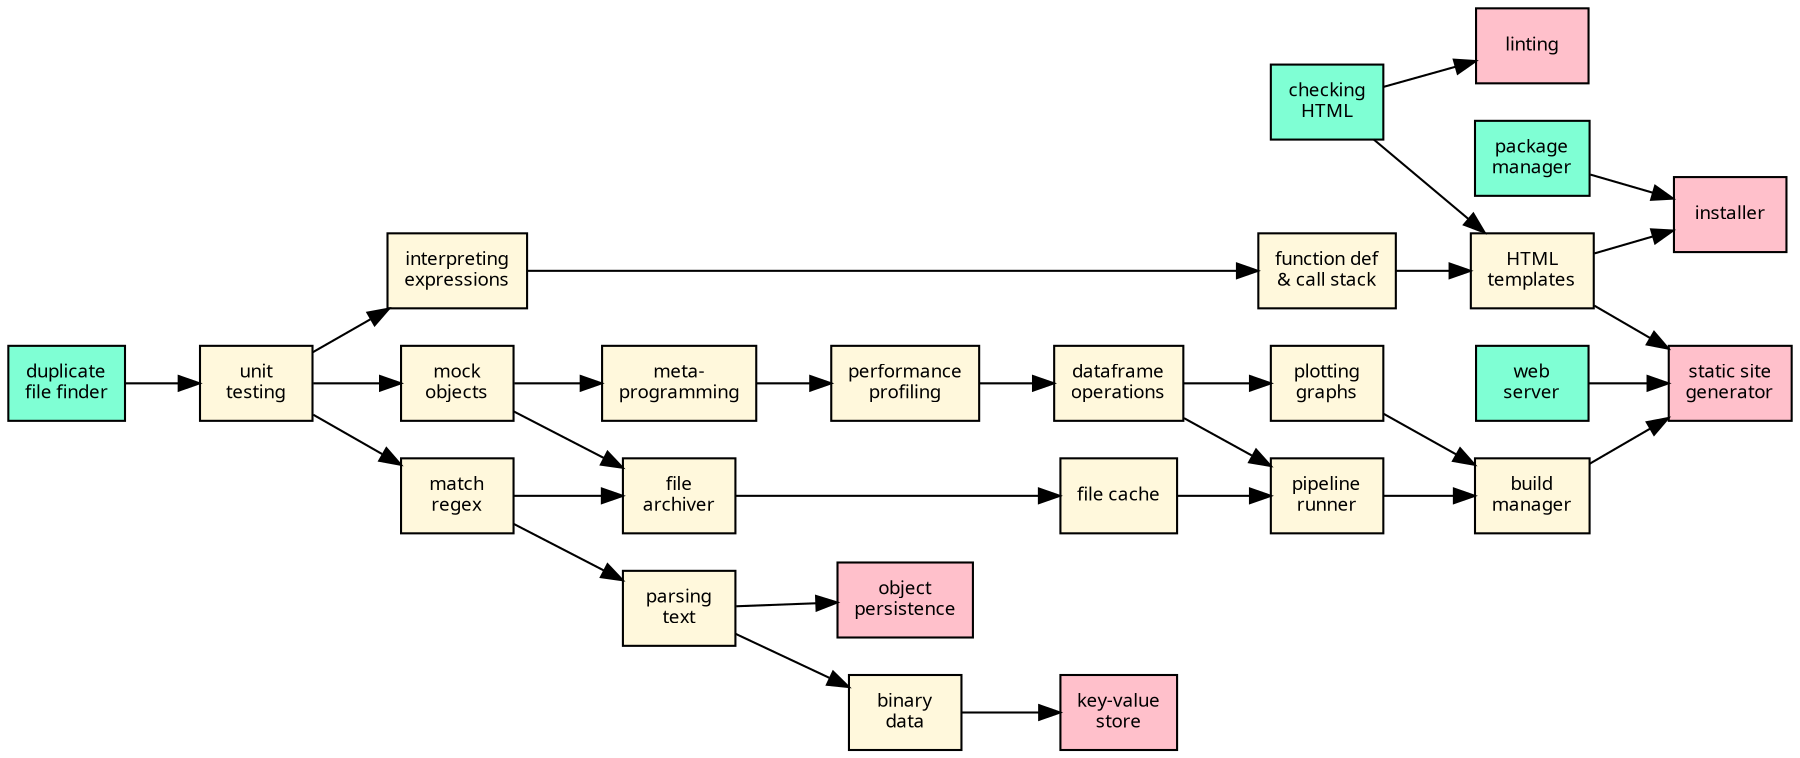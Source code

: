digraph syllabus {
  node [fontname = Verdana, fontsize = 9, shape = box, style = filled];
  rankdir = RL;
  edge [dir = "back"];

  archive [label = "file\narchiver", fillcolor = cornsilk];
  binary [label = "binary\ndata", fillcolor = cornsilk];
  build [label = "build\nmanager", fillcolor = cornsilk];
  cache [label = "file cache", fillcolor = cornsilk];
  check [label = "checking\nHTML", fillcolor = aquamarine];
  db [label = "key-value\nstore", fillcolor = pink];
  df [label = "dataframe\noperations", fillcolor = cornsilk];
  dup [label = "duplicate\nfile finder", fillcolor = aquamarine];
  func [label = "function def\n& call stack", fillcolor = cornsilk];
  install [label = "installer", fillcolor = pink];
  interp [label = "interpreting\nexpressions", fillcolor = cornsilk];
  lint [label = "linting", fillcolor = pink];
  meta [label = "meta-\nprogramming", fillcolor = cornsilk];
  mock [label = "mock\nobjects", fillcolor = cornsilk];
  pack [label = "package\nmanager", fillcolor = aquamarine];
  parse [label = "parsing\ntext", fillcolor = cornsilk];
  perf [label = "performance\nprofiling", fillcolor = cornsilk];
  persist [label = "object\npersistence", fillcolor = pink];
  pipe [label = "pipeline\nrunner", fillcolor = cornsilk];
  plot [label = "plotting\ngraphs", fillcolor = cornsilk];
  re [label = "match\nregex", fillcolor = cornsilk];
  server [label = "web\nserver", fillcolor = aquamarine];
  ssg [label = "static site\ngenerator", fillcolor = pink];
  template [label = "HTML\ntemplates", fillcolor = cornsilk];
  test [label = "unit\ntesting", fillcolor = cornsilk];

  archive -> {mock, re};
  binary -> {parse};
  build -> {pipe, plot};
  cache -> {archive};
  db -> {binary};
  df -> {perf};
  func -> {interp};
  install -> {template, pack};
  interp -> {test};
  lint -> {check};
  meta -> {mock};
  mock -> {test};
  parse -> {re};
  perf -> {meta};
  persist -> {parse};
  pipe -> {cache, df};
  plot -> {df};
  re -> {test};
  ssg -> {build, server, template}
  template -> {check, func};
  test -> {dup};

  /*
  subgraph cluster_legend {
    source [label = "source", fillcolor = aquamarine];
    flow [label = "flow", fillcolor = cornsilk];
    sink [label = "sink", fillcolor = pink];
    sink -> flow -> source;
  }
  */
}
